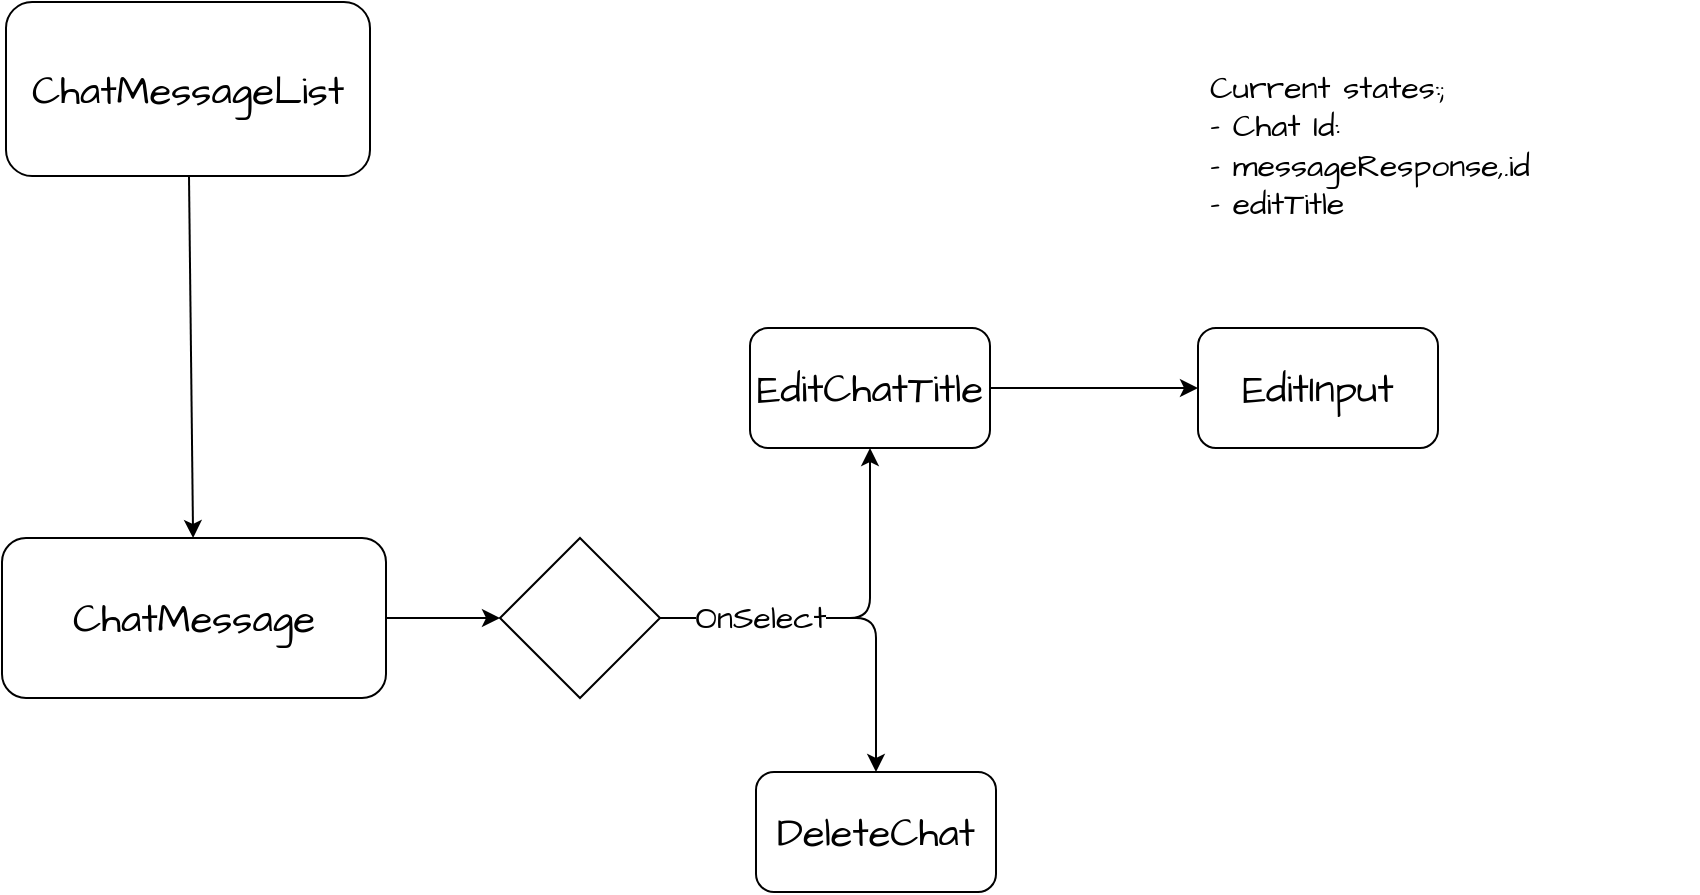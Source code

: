 <mxfile>
    <diagram id="ZCQFsq-NvUhM_qSKgpzQ" name="Page-1">
        <mxGraphModel dx="825" dy="700" grid="0" gridSize="10" guides="1" tooltips="1" connect="1" arrows="1" fold="1" page="0" pageScale="1" pageWidth="1100" pageHeight="850" math="0" shadow="0">
            <root>
                <mxCell id="0"/>
                <mxCell id="1" parent="0"/>
                <mxCell id="4" value="" style="edgeStyle=none;hachureGap=4;html=1;fontFamily=Architects Daughter;fontSource=https%3A%2F%2Ffonts.googleapis.com%2Fcss%3Ffamily%3DArchitects%2BDaughter;fontSize=16;" edge="1" parent="1" source="2" target="3">
                    <mxGeometry relative="1" as="geometry"/>
                </mxCell>
                <mxCell id="2" value="ChatMessageList" style="rounded=1;whiteSpace=wrap;html=1;hachureGap=4;fontFamily=Architects Daughter;fontSource=https%3A%2F%2Ffonts.googleapis.com%2Fcss%3Ffamily%3DArchitects%2BDaughter;fontSize=20;" vertex="1" parent="1">
                    <mxGeometry x="311" y="223" width="182" height="87" as="geometry"/>
                </mxCell>
                <mxCell id="12" style="edgeStyle=none;sketch=0;hachureGap=4;jiggle=2;curveFitting=1;html=1;entryX=0;entryY=0.5;entryDx=0;entryDy=0;fontFamily=Architects Daughter;fontSource=https%3A%2F%2Ffonts.googleapis.com%2Fcss%3Ffamily%3DArchitects%2BDaughter;fontSize=16;" edge="1" parent="1" source="3" target="11">
                    <mxGeometry relative="1" as="geometry"/>
                </mxCell>
                <mxCell id="3" value="ChatMessage" style="whiteSpace=wrap;html=1;fontSize=20;fontFamily=Architects Daughter;rounded=1;hachureGap=4;fontSource=https%3A%2F%2Ffonts.googleapis.com%2Fcss%3Ffamily%3DArchitects%2BDaughter;" vertex="1" parent="1">
                    <mxGeometry x="309" y="491" width="192" height="80" as="geometry"/>
                </mxCell>
                <mxCell id="18" style="edgeStyle=orthogonalEdgeStyle;shape=connector;rounded=1;sketch=0;hachureGap=4;jiggle=2;curveFitting=1;html=1;entryX=0;entryY=0.5;entryDx=0;entryDy=0;labelBackgroundColor=default;strokeColor=default;fontFamily=Architects Daughter;fontSource=https%3A%2F%2Ffonts.googleapis.com%2Fcss%3Ffamily%3DArchitects%2BDaughter;fontSize=16;fontColor=default;endArrow=classic;" edge="1" parent="1" source="7" target="17">
                    <mxGeometry relative="1" as="geometry"/>
                </mxCell>
                <mxCell id="7" value="EditChatTitle" style="rounded=1;whiteSpace=wrap;html=1;sketch=0;hachureGap=4;jiggle=2;curveFitting=1;fontFamily=Architects Daughter;fontSource=https%3A%2F%2Ffonts.googleapis.com%2Fcss%3Ffamily%3DArchitects%2BDaughter;fontSize=20;" vertex="1" parent="1">
                    <mxGeometry x="683" y="386" width="120" height="60" as="geometry"/>
                </mxCell>
                <mxCell id="9" value="DeleteChat" style="rounded=1;whiteSpace=wrap;html=1;sketch=0;hachureGap=4;jiggle=2;curveFitting=1;fontFamily=Architects Daughter;fontSource=https%3A%2F%2Ffonts.googleapis.com%2Fcss%3Ffamily%3DArchitects%2BDaughter;fontSize=20;" vertex="1" parent="1">
                    <mxGeometry x="686" y="608" width="120" height="60" as="geometry"/>
                </mxCell>
                <mxCell id="14" style="edgeStyle=orthogonalEdgeStyle;sketch=0;hachureGap=4;jiggle=2;curveFitting=1;html=1;entryX=0.5;entryY=0;entryDx=0;entryDy=0;fontFamily=Architects Daughter;fontSource=https%3A%2F%2Ffonts.googleapis.com%2Fcss%3Ffamily%3DArchitects%2BDaughter;fontSize=16;strokeColor=default;orthogonalLoop=1;" edge="1" parent="1" source="11" target="9">
                    <mxGeometry relative="1" as="geometry"/>
                </mxCell>
                <mxCell id="15" style="edgeStyle=orthogonalEdgeStyle;shape=connector;rounded=1;sketch=0;hachureGap=4;jiggle=2;curveFitting=1;html=1;entryX=0.5;entryY=1;entryDx=0;entryDy=0;labelBackgroundColor=default;strokeColor=default;fontFamily=Architects Daughter;fontSource=https%3A%2F%2Ffonts.googleapis.com%2Fcss%3Ffamily%3DArchitects%2BDaughter;fontSize=16;fontColor=default;endArrow=classic;" edge="1" parent="1" source="11" target="7">
                    <mxGeometry relative="1" as="geometry"/>
                </mxCell>
                <mxCell id="16" value="OnSelect" style="edgeLabel;html=1;align=center;verticalAlign=middle;resizable=0;points=[];fontSize=16;fontFamily=Architects Daughter;fontColor=default;" vertex="1" connectable="0" parent="15">
                    <mxGeometry x="0.579" relative="1" as="geometry">
                        <mxPoint x="-55" y="45" as="offset"/>
                    </mxGeometry>
                </mxCell>
                <mxCell id="11" value="" style="rhombus;whiteSpace=wrap;html=1;sketch=0;hachureGap=4;jiggle=2;curveFitting=1;fontFamily=Architects Daughter;fontSource=https%3A%2F%2Ffonts.googleapis.com%2Fcss%3Ffamily%3DArchitects%2BDaughter;fontSize=20;" vertex="1" parent="1">
                    <mxGeometry x="558" y="491" width="80" height="80" as="geometry"/>
                </mxCell>
                <mxCell id="17" value="EditInput" style="whiteSpace=wrap;html=1;fontSize=20;fontFamily=Architects Daughter;rounded=1;sketch=0;hachureGap=4;jiggle=2;curveFitting=1;fontSource=https%3A%2F%2Ffonts.googleapis.com%2Fcss%3Ffamily%3DArchitects%2BDaughter;fontColor=default;" vertex="1" parent="1">
                    <mxGeometry x="907" y="386" width="120" height="60" as="geometry"/>
                </mxCell>
                <mxCell id="19" value="Current states:;&lt;br&gt;- Chat Id:&lt;br&gt;- messageResponse,.id&lt;br&gt;- editTitle&amp;nbsp;&lt;br&gt;" style="text;html=1;strokeColor=none;fillColor=none;align=left;verticalAlign=middle;whiteSpace=wrap;rounded=0;sketch=0;hachureGap=4;jiggle=2;curveFitting=1;fontFamily=Architects Daughter;fontSource=https%3A%2F%2Ffonts.googleapis.com%2Fcss%3Ffamily%3DArchitects%2BDaughter;fontSize=16;fontColor=default;" vertex="1" parent="1">
                    <mxGeometry x="911" y="233" width="246" height="124" as="geometry"/>
                </mxCell>
            </root>
        </mxGraphModel>
    </diagram>
</mxfile>